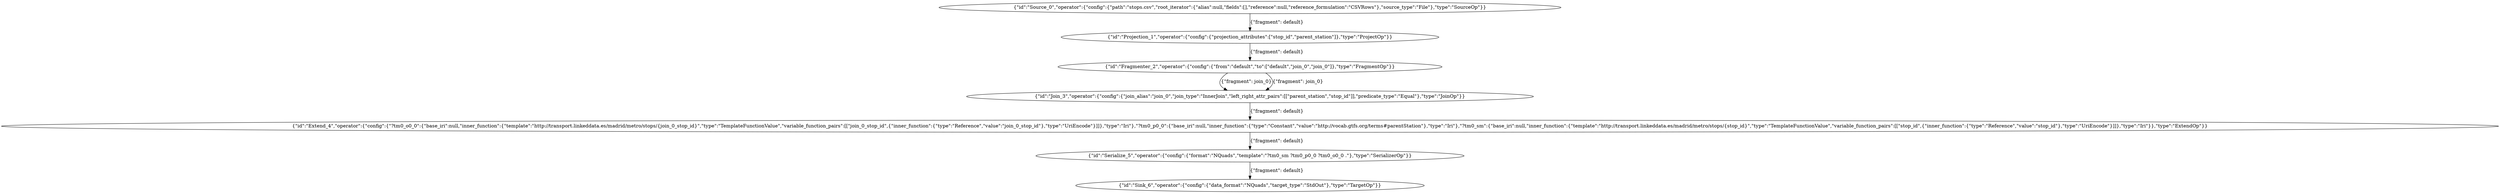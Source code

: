 digraph {
    0 [ label = "{\"id\":\"Source_0\",\"operator\":{\"config\":{\"path\":\"stops.csv\",\"root_iterator\":{\"alias\":null,\"fields\":[],\"reference\":null,\"reference_formulation\":\"CSVRows\"},\"source_type\":\"File\"},\"type\":\"SourceOp\"}}" ]
    1 [ label = "{\"id\":\"Projection_1\",\"operator\":{\"config\":{\"projection_attributes\":[\"stop_id\",\"parent_station\"]},\"type\":\"ProjectOp\"}}" ]
    2 [ label = "{\"id\":\"Fragmenter_2\",\"operator\":{\"config\":{\"from\":\"default\",\"to\":[\"default\",\"join_0\",\"join_0\"]},\"type\":\"FragmentOp\"}}" ]
    3 [ label = "{\"id\":\"Join_3\",\"operator\":{\"config\":{\"join_alias\":\"join_0\",\"join_type\":\"InnerJoin\",\"left_right_attr_pairs\":[[\"parent_station\",\"stop_id\"]],\"predicate_type\":\"Equal\"},\"type\":\"JoinOp\"}}" ]
    4 [ label = "{\"id\":\"Extend_4\",\"operator\":{\"config\":{\"?tm0_o0_0\":{\"base_iri\":null,\"inner_function\":{\"template\":\"http://transport.linkeddata.es/madrid/metro/stops/{join_0_stop_id}\",\"type\":\"TemplateFunctionValue\",\"variable_function_pairs\":[[\"join_0_stop_id\",{\"inner_function\":{\"type\":\"Reference\",\"value\":\"join_0_stop_id\"},\"type\":\"UriEncode\"}]]},\"type\":\"Iri\"},\"?tm0_p0_0\":{\"base_iri\":null,\"inner_function\":{\"type\":\"Constant\",\"value\":\"http://vocab.gtfs.org/terms#parentStation\"},\"type\":\"Iri\"},\"?tm0_sm\":{\"base_iri\":null,\"inner_function\":{\"template\":\"http://transport.linkeddata.es/madrid/metro/stops/{stop_id}\",\"type\":\"TemplateFunctionValue\",\"variable_function_pairs\":[[\"stop_id\",{\"inner_function\":{\"type\":\"Reference\",\"value\":\"stop_id\"},\"type\":\"UriEncode\"}]]},\"type\":\"Iri\"}},\"type\":\"ExtendOp\"}}" ]
    5 [ label = "{\"id\":\"Serialize_5\",\"operator\":{\"config\":{\"format\":\"NQuads\",\"template\":\"?tm0_sm ?tm0_p0_0 ?tm0_o0_0 .\"},\"type\":\"SerializerOp\"}}" ]
    6 [ label = "{\"id\":\"Sink_6\",\"operator\":{\"config\":{\"data_format\":\"NQuads\",\"target_type\":\"StdOut\"},\"type\":\"TargetOp\"}}" ]
    0 -> 1 [ label = "{\"fragment\": default}" ]
    1 -> 2 [ label = "{\"fragment\": default}" ]
    2 -> 3 [ label = "{\"fragment\": join_0}" ]
    2 -> 3 [ label = "{\"fragment\": join_0}" ]
    3 -> 4 [ label = "{\"fragment\": default}" ]
    4 -> 5 [ label = "{\"fragment\": default}" ]
    5 -> 6 [ label = "{\"fragment\": default}" ]
}

